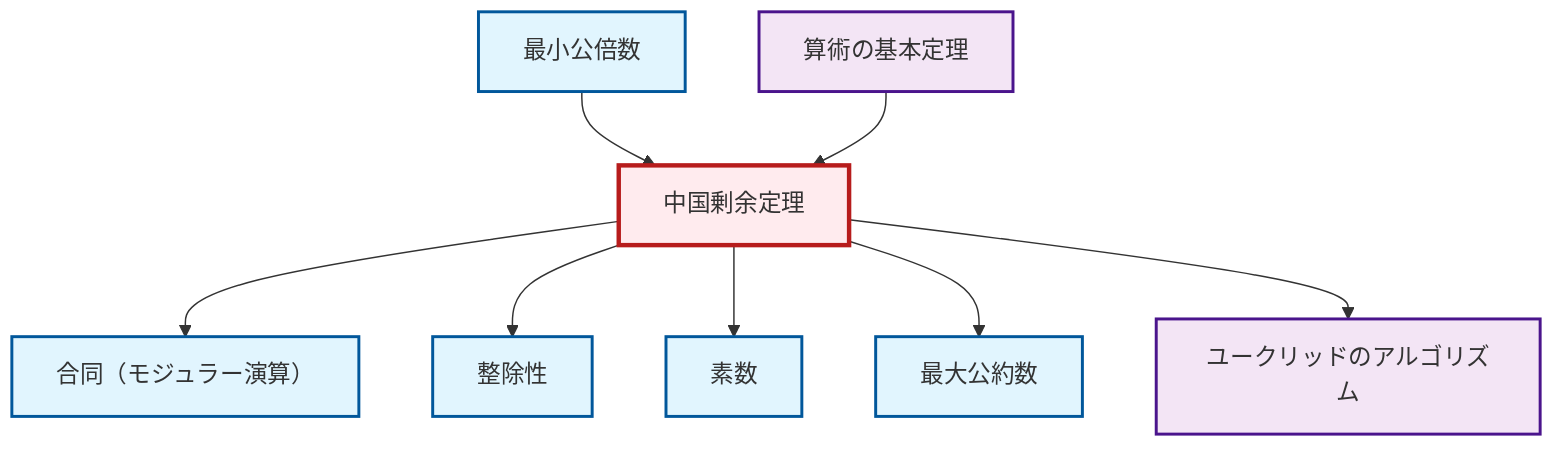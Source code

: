 graph TD
    classDef definition fill:#e1f5fe,stroke:#01579b,stroke-width:2px
    classDef theorem fill:#f3e5f5,stroke:#4a148c,stroke-width:2px
    classDef axiom fill:#fff3e0,stroke:#e65100,stroke-width:2px
    classDef example fill:#e8f5e9,stroke:#1b5e20,stroke-width:2px
    classDef current fill:#ffebee,stroke:#b71c1c,stroke-width:3px
    def-gcd["最大公約数"]:::definition
    def-divisibility["整除性"]:::definition
    thm-euclidean-algorithm["ユークリッドのアルゴリズム"]:::theorem
    def-lcm["最小公倍数"]:::definition
    def-prime["素数"]:::definition
    thm-chinese-remainder["中国剰余定理"]:::theorem
    thm-fundamental-arithmetic["算術の基本定理"]:::theorem
    def-congruence["合同（モジュラー演算）"]:::definition
    thm-chinese-remainder --> def-congruence
    thm-chinese-remainder --> def-divisibility
    thm-chinese-remainder --> def-prime
    thm-chinese-remainder --> def-gcd
    thm-chinese-remainder --> thm-euclidean-algorithm
    def-lcm --> thm-chinese-remainder
    thm-fundamental-arithmetic --> thm-chinese-remainder
    class thm-chinese-remainder current